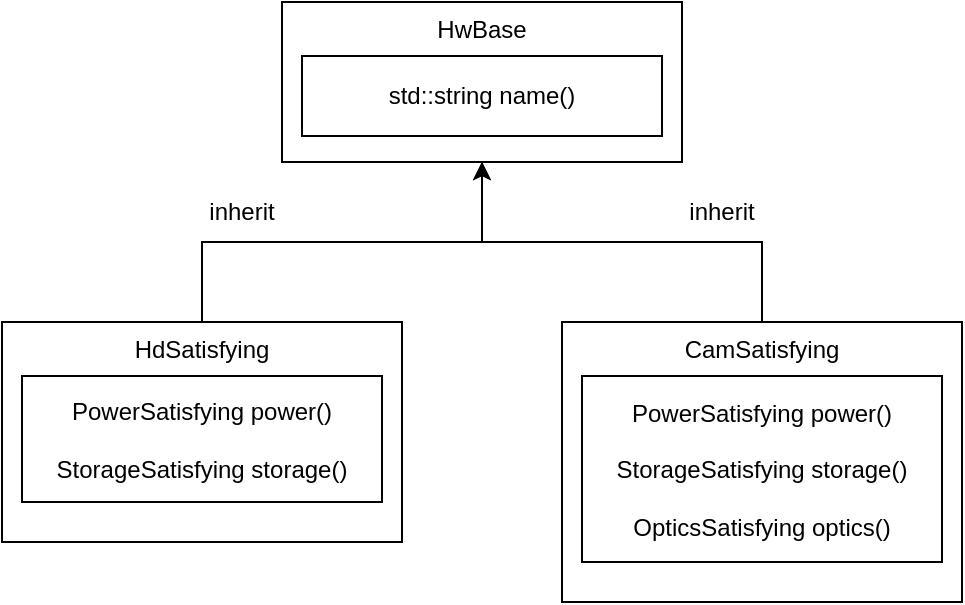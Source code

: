 <mxfile version="24.2.1" type="device">
  <diagram id="C5RBs43oDa-KdzZeNtuy" name="Page-1">
    <mxGraphModel dx="858" dy="428" grid="1" gridSize="10" guides="1" tooltips="1" connect="1" arrows="1" fold="1" page="1" pageScale="1" pageWidth="827" pageHeight="1169" math="0" shadow="0">
      <root>
        <mxCell id="WIyWlLk6GJQsqaUBKTNV-0" />
        <mxCell id="WIyWlLk6GJQsqaUBKTNV-1" parent="WIyWlLk6GJQsqaUBKTNV-0" />
        <mxCell id="a4QFLTxps45KsrlHkeSP-9" style="edgeStyle=orthogonalEdgeStyle;rounded=0;orthogonalLoop=1;jettySize=auto;html=1;exitX=0.5;exitY=1;exitDx=0;exitDy=0;entryX=0.5;entryY=0;entryDx=0;entryDy=0;startArrow=classic;startFill=1;endArrow=none;endFill=0;" edge="1" parent="WIyWlLk6GJQsqaUBKTNV-1" source="a4QFLTxps45KsrlHkeSP-0" target="a4QFLTxps45KsrlHkeSP-5">
          <mxGeometry relative="1" as="geometry" />
        </mxCell>
        <mxCell id="a4QFLTxps45KsrlHkeSP-10" style="edgeStyle=orthogonalEdgeStyle;rounded=0;orthogonalLoop=1;jettySize=auto;html=1;exitX=0.5;exitY=1;exitDx=0;exitDy=0;entryX=0.5;entryY=0;entryDx=0;entryDy=0;startArrow=classic;startFill=1;endArrow=none;endFill=0;" edge="1" parent="WIyWlLk6GJQsqaUBKTNV-1" source="a4QFLTxps45KsrlHkeSP-0" target="a4QFLTxps45KsrlHkeSP-7">
          <mxGeometry relative="1" as="geometry" />
        </mxCell>
        <mxCell id="a4QFLTxps45KsrlHkeSP-0" value="HwBase" style="rounded=0;whiteSpace=wrap;html=1;verticalAlign=top;align=center;" vertex="1" parent="WIyWlLk6GJQsqaUBKTNV-1">
          <mxGeometry x="140" width="200" height="80" as="geometry" />
        </mxCell>
        <mxCell id="a4QFLTxps45KsrlHkeSP-4" value="std::string name()" style="rounded=0;whiteSpace=wrap;html=1;" vertex="1" parent="WIyWlLk6GJQsqaUBKTNV-1">
          <mxGeometry x="150" y="27" width="180" height="40" as="geometry" />
        </mxCell>
        <mxCell id="a4QFLTxps45KsrlHkeSP-5" value="HdSatisfying" style="rounded=0;whiteSpace=wrap;html=1;verticalAlign=top;align=center;" vertex="1" parent="WIyWlLk6GJQsqaUBKTNV-1">
          <mxGeometry y="160" width="200" height="110" as="geometry" />
        </mxCell>
        <mxCell id="a4QFLTxps45KsrlHkeSP-6" value="&lt;div&gt;PowerSatisfying power()&lt;/div&gt;&lt;div&gt;&lt;br&gt;&lt;/div&gt;&lt;div&gt;StorageSatisfying storage()&lt;br&gt;&lt;/div&gt;" style="rounded=0;whiteSpace=wrap;html=1;" vertex="1" parent="WIyWlLk6GJQsqaUBKTNV-1">
          <mxGeometry x="10" y="187" width="180" height="63" as="geometry" />
        </mxCell>
        <mxCell id="a4QFLTxps45KsrlHkeSP-7" value="CamSatisfying" style="rounded=0;whiteSpace=wrap;html=1;verticalAlign=top;align=center;" vertex="1" parent="WIyWlLk6GJQsqaUBKTNV-1">
          <mxGeometry x="280" y="160" width="200" height="140" as="geometry" />
        </mxCell>
        <mxCell id="a4QFLTxps45KsrlHkeSP-8" value="&lt;div&gt;PowerSatisfying power()&lt;/div&gt;&lt;div&gt;&lt;br&gt;&lt;/div&gt;&lt;div&gt;StorageSatisfying storage()&lt;/div&gt;&lt;div&gt;&lt;br&gt;&lt;/div&gt;&lt;div&gt;OpticsSatisfying optics()&lt;br&gt;&lt;/div&gt;" style="rounded=0;whiteSpace=wrap;html=1;" vertex="1" parent="WIyWlLk6GJQsqaUBKTNV-1">
          <mxGeometry x="290" y="187" width="180" height="93" as="geometry" />
        </mxCell>
        <mxCell id="a4QFLTxps45KsrlHkeSP-11" value="inherit" style="text;strokeColor=none;align=center;fillColor=none;html=1;verticalAlign=middle;whiteSpace=wrap;rounded=0;" vertex="1" parent="WIyWlLk6GJQsqaUBKTNV-1">
          <mxGeometry x="100" y="90" width="40" height="30" as="geometry" />
        </mxCell>
        <mxCell id="a4QFLTxps45KsrlHkeSP-13" value="inherit" style="text;strokeColor=none;align=center;fillColor=none;html=1;verticalAlign=middle;whiteSpace=wrap;rounded=0;" vertex="1" parent="WIyWlLk6GJQsqaUBKTNV-1">
          <mxGeometry x="340" y="90" width="40" height="30" as="geometry" />
        </mxCell>
      </root>
    </mxGraphModel>
  </diagram>
</mxfile>
